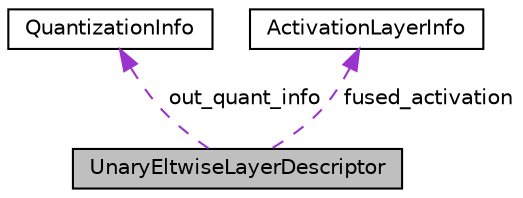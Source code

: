 digraph "UnaryEltwiseLayerDescriptor"
{
 // LATEX_PDF_SIZE
  edge [fontname="Helvetica",fontsize="10",labelfontname="Helvetica",labelfontsize="10"];
  node [fontname="Helvetica",fontsize="10",shape=record];
  Node1 [label="UnaryEltwiseLayerDescriptor",height=0.2,width=0.4,color="black", fillcolor="grey75", style="filled", fontcolor="black",tooltip="Unary Elementwise layer descriptor."];
  Node2 -> Node1 [dir="back",color="darkorchid3",fontsize="10",style="dashed",label=" out_quant_info" ,fontname="Helvetica"];
  Node2 [label="QuantizationInfo",height=0.2,width=0.4,color="black", fillcolor="white", style="filled",URL="$classarm__compute_1_1_quantization_info.xhtml",tooltip="Quantization information."];
  Node3 -> Node1 [dir="back",color="darkorchid3",fontsize="10",style="dashed",label=" fused_activation" ,fontname="Helvetica"];
  Node3 [label="ActivationLayerInfo",height=0.2,width=0.4,color="black", fillcolor="white", style="filled",URL="$classarm__compute_1_1_activation_layer_info.xhtml",tooltip="Activation Layer Information class."];
}
